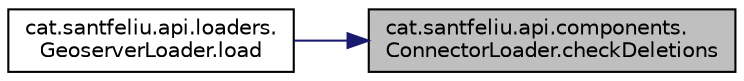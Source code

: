 digraph "cat.santfeliu.api.components.ConnectorLoader.checkDeletions"
{
 // LATEX_PDF_SIZE
  edge [fontname="Helvetica",fontsize="10",labelfontname="Helvetica",labelfontsize="10"];
  node [fontname="Helvetica",fontsize="10",shape=record];
  rankdir="RL";
  Node1 [label="cat.santfeliu.api.components.\lConnectorLoader.checkDeletions",height=0.2,width=0.4,color="black", fillcolor="grey75", style="filled", fontcolor="black",tooltip=" "];
  Node1 -> Node2 [dir="back",color="midnightblue",fontsize="10",style="solid",fontname="Helvetica"];
  Node2 [label="cat.santfeliu.api.loaders.\lGeoserverLoader.load",height=0.2,width=0.4,color="black", fillcolor="white", style="filled",URL="$classcat_1_1santfeliu_1_1api_1_1loaders_1_1_geoserver_loader.html#aecdc6ab5af412ad4354ece82bddc6fc2",tooltip=" "];
}

